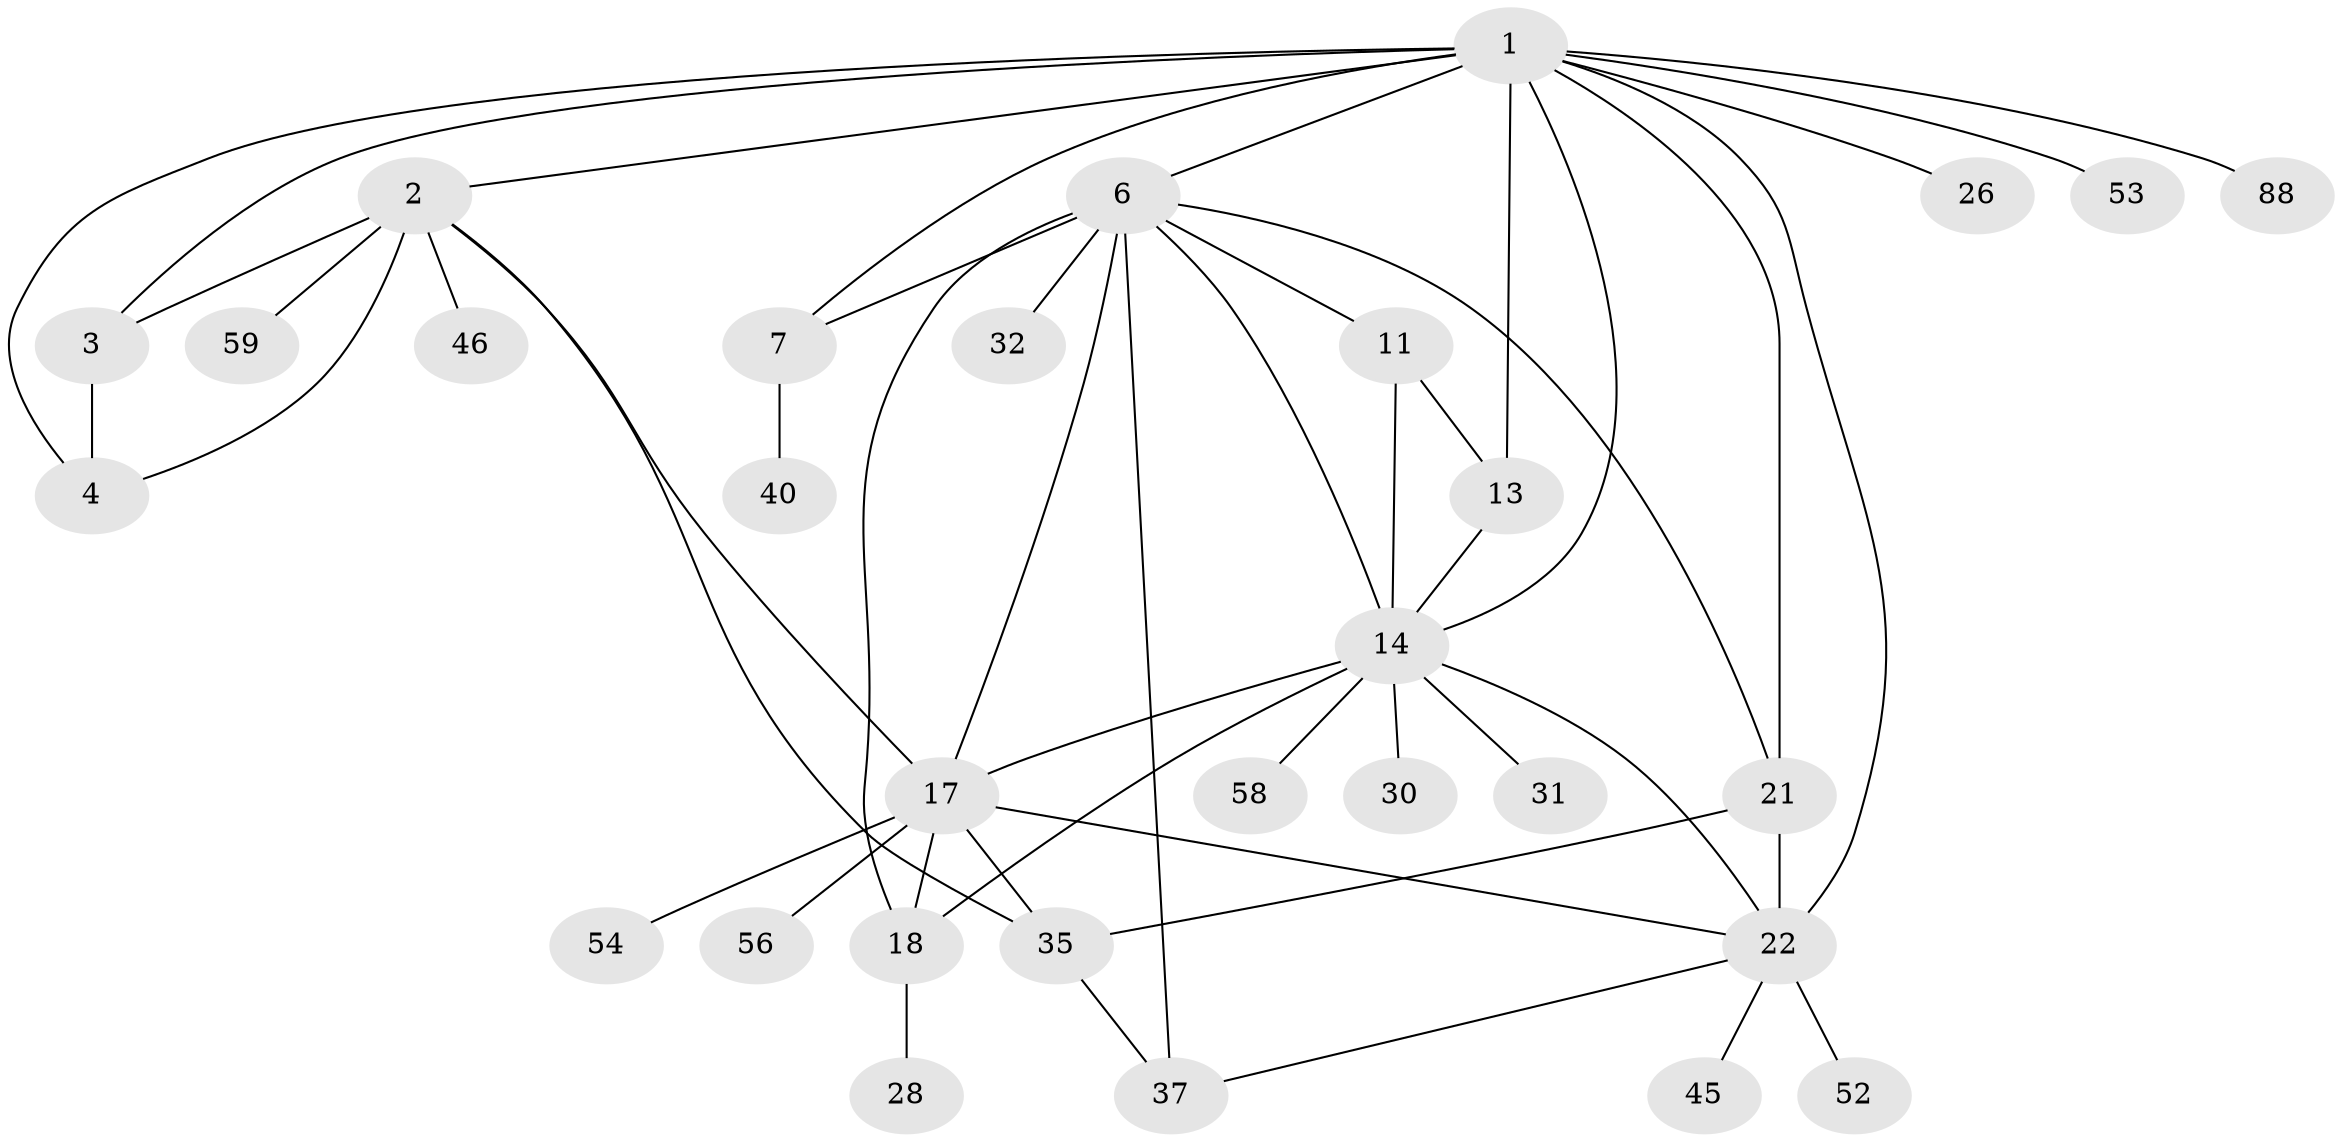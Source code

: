// original degree distribution, {13: 0.01, 8: 0.07, 5: 0.04, 6: 0.03, 9: 0.02, 7: 0.06, 11: 0.01, 4: 0.02, 1: 0.52, 2: 0.16, 3: 0.06}
// Generated by graph-tools (version 1.1) at 2025/19/03/04/25 18:19:32]
// undirected, 30 vertices, 49 edges
graph export_dot {
graph [start="1"]
  node [color=gray90,style=filled];
  1;
  2;
  3 [super="+39+5"];
  4 [super="+34+73"];
  6 [super="+82+8+63+9"];
  7 [super="+65+10+44+85"];
  11 [super="+83+95+72+71+12+50"];
  13 [super="+66+27+60"];
  14 [super="+15+19+75+89"];
  17 [super="+20+98+90"];
  18;
  21 [super="+93+79+23"];
  22 [super="+24+48+94"];
  26;
  28 [super="+97"];
  30 [super="+43"];
  31;
  32;
  35 [super="+41"];
  37 [super="+67+64"];
  40 [super="+84"];
  45 [super="+57"];
  46 [super="+62"];
  52;
  53;
  54 [super="+78+100"];
  56 [super="+86"];
  58 [super="+87+81"];
  59;
  88;
  1 -- 2;
  1 -- 3 [weight=2];
  1 -- 4;
  1 -- 13;
  1 -- 22;
  1 -- 26;
  1 -- 53;
  1 -- 88;
  1 -- 6;
  1 -- 21;
  1 -- 14;
  1 -- 7;
  2 -- 3 [weight=2];
  2 -- 4;
  2 -- 35;
  2 -- 46;
  2 -- 59;
  2 -- 17;
  3 -- 4 [weight=2];
  6 -- 7 [weight=6];
  6 -- 37;
  6 -- 14 [weight=2];
  6 -- 21;
  6 -- 32;
  6 -- 17 [weight=3];
  6 -- 18;
  6 -- 11;
  7 -- 40;
  11 -- 13 [weight=2];
  11 -- 14 [weight=4];
  13 -- 14 [weight=2];
  14 -- 22;
  14 -- 30;
  14 -- 58;
  14 -- 17 [weight=2];
  14 -- 18;
  14 -- 31;
  17 -- 18 [weight=2];
  17 -- 54;
  17 -- 35;
  17 -- 22;
  17 -- 56;
  18 -- 28;
  21 -- 22 [weight=6];
  21 -- 35;
  22 -- 52;
  22 -- 45;
  22 -- 37;
  35 -- 37;
}
